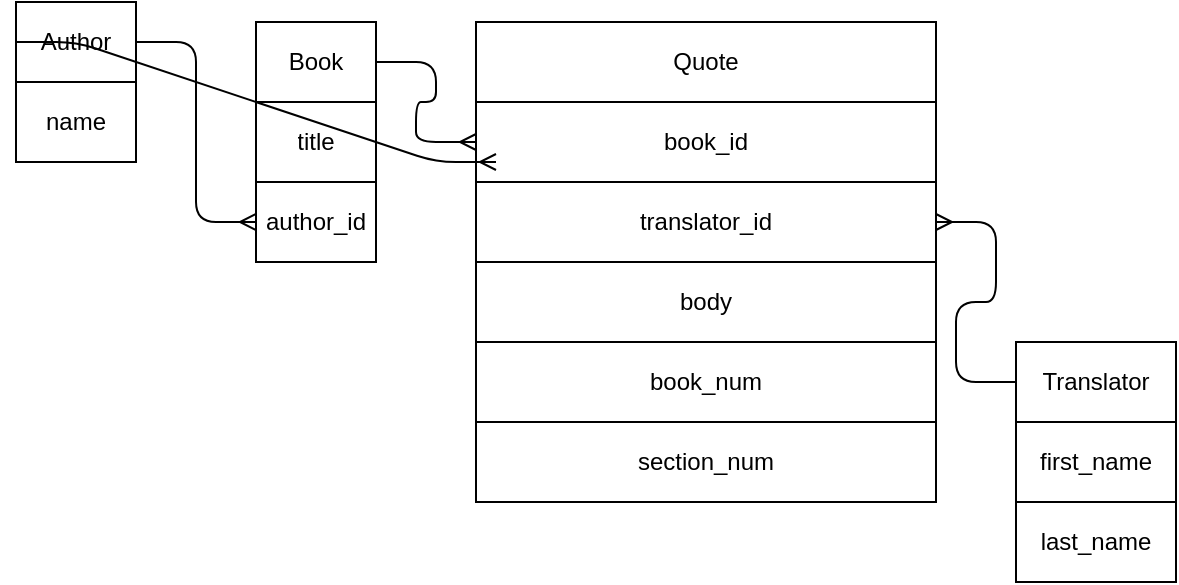 <mxfile>
    <diagram id="m_44P9FghL8lPJod8fdY" name="Page-1">
        <mxGraphModel dx="567" dy="188" grid="1" gridSize="10" guides="1" tooltips="1" connect="1" arrows="1" fold="1" page="1" pageScale="1" pageWidth="850" pageHeight="1100" math="0" shadow="0">
            <root>
                <mxCell id="0"/>
                <mxCell id="1" parent="0"/>
                <mxCell id="2" value="" style="shape=table;startSize=0;container=1;collapsible=0;childLayout=tableLayout;" vertex="1" parent="1">
                    <mxGeometry x="490" y="60" width="230" height="240" as="geometry"/>
                </mxCell>
                <mxCell id="3" value="" style="shape=partialRectangle;collapsible=0;dropTarget=0;pointerEvents=0;fillColor=none;top=0;left=0;bottom=0;right=0;points=[[0,0.5],[1,0.5]];portConstraint=eastwest;" vertex="1" parent="2">
                    <mxGeometry width="230" height="40" as="geometry"/>
                </mxCell>
                <mxCell id="4" value="Quote" style="shape=partialRectangle;html=1;whiteSpace=wrap;connectable=0;overflow=hidden;fillColor=none;top=0;left=0;bottom=0;right=0;" vertex="1" parent="3">
                    <mxGeometry width="230" height="40" as="geometry"/>
                </mxCell>
                <mxCell id="7" value="" style="shape=partialRectangle;collapsible=0;dropTarget=0;pointerEvents=0;fillColor=none;top=0;left=0;bottom=0;right=0;points=[[0,0.5],[1,0.5]];portConstraint=eastwest;" vertex="1" parent="2">
                    <mxGeometry y="40" width="230" height="40" as="geometry"/>
                </mxCell>
                <mxCell id="8" value="book_id" style="shape=partialRectangle;html=1;whiteSpace=wrap;connectable=0;overflow=hidden;fillColor=none;top=0;left=0;bottom=0;right=0;" vertex="1" parent="7">
                    <mxGeometry width="230" height="40" as="geometry"/>
                </mxCell>
                <mxCell id="45" style="shape=partialRectangle;collapsible=0;dropTarget=0;pointerEvents=0;fillColor=none;top=0;left=0;bottom=0;right=0;points=[[0,0.5],[1,0.5]];portConstraint=eastwest;" vertex="1" parent="2">
                    <mxGeometry y="80" width="230" height="40" as="geometry"/>
                </mxCell>
                <mxCell id="46" value="translator_id" style="shape=partialRectangle;html=1;whiteSpace=wrap;connectable=0;overflow=hidden;fillColor=none;top=0;left=0;bottom=0;right=0;" vertex="1" parent="45">
                    <mxGeometry width="230" height="40" as="geometry"/>
                </mxCell>
                <mxCell id="11" value="" style="shape=partialRectangle;collapsible=0;dropTarget=0;pointerEvents=0;fillColor=none;top=0;left=0;bottom=0;right=0;points=[[0,0.5],[1,0.5]];portConstraint=eastwest;" vertex="1" parent="2">
                    <mxGeometry y="120" width="230" height="40" as="geometry"/>
                </mxCell>
                <mxCell id="12" value="body" style="shape=partialRectangle;html=1;whiteSpace=wrap;connectable=0;overflow=hidden;fillColor=none;top=0;left=0;bottom=0;right=0;" vertex="1" parent="11">
                    <mxGeometry width="230" height="40" as="geometry"/>
                </mxCell>
                <mxCell id="13" value="" style="shape=partialRectangle;collapsible=0;dropTarget=0;pointerEvents=0;fillColor=none;top=0;left=0;bottom=0;right=0;points=[[0,0.5],[1,0.5]];portConstraint=eastwest;" vertex="1" parent="2">
                    <mxGeometry y="160" width="230" height="40" as="geometry"/>
                </mxCell>
                <mxCell id="14" value="book_num" style="shape=partialRectangle;html=1;whiteSpace=wrap;connectable=0;overflow=hidden;fillColor=none;top=0;left=0;bottom=0;right=0;" vertex="1" parent="13">
                    <mxGeometry width="230" height="40" as="geometry"/>
                </mxCell>
                <mxCell id="15" value="" style="shape=partialRectangle;collapsible=0;dropTarget=0;pointerEvents=0;fillColor=none;top=0;left=0;bottom=0;right=0;points=[[0,0.5],[1,0.5]];portConstraint=eastwest;" vertex="1" parent="2">
                    <mxGeometry y="200" width="230" height="40" as="geometry"/>
                </mxCell>
                <mxCell id="16" value="section_num" style="shape=partialRectangle;html=1;whiteSpace=wrap;connectable=0;overflow=hidden;fillColor=none;top=0;left=0;bottom=0;right=0;" vertex="1" parent="15">
                    <mxGeometry width="230" height="40" as="geometry"/>
                </mxCell>
                <mxCell id="18" value="" style="shape=table;startSize=0;container=1;collapsible=0;childLayout=tableLayout;" vertex="1" parent="1">
                    <mxGeometry x="260" y="50" width="60" height="80" as="geometry"/>
                </mxCell>
                <mxCell id="19" value="" style="shape=partialRectangle;collapsible=0;dropTarget=0;pointerEvents=0;fillColor=none;top=0;left=0;bottom=0;right=0;points=[[0,0.5],[1,0.5]];portConstraint=eastwest;" vertex="1" parent="18">
                    <mxGeometry width="60" height="40" as="geometry"/>
                </mxCell>
                <mxCell id="20" value="Author" style="shape=partialRectangle;html=1;whiteSpace=wrap;connectable=0;overflow=hidden;fillColor=none;top=0;left=0;bottom=0;right=0;" vertex="1" parent="19">
                    <mxGeometry width="60" height="40" as="geometry"/>
                </mxCell>
                <mxCell id="21" value="" style="shape=partialRectangle;collapsible=0;dropTarget=0;pointerEvents=0;fillColor=none;top=0;left=0;bottom=0;right=0;points=[[0,0.5],[1,0.5]];portConstraint=eastwest;" vertex="1" parent="18">
                    <mxGeometry y="40" width="60" height="40" as="geometry"/>
                </mxCell>
                <mxCell id="22" value="name" style="shape=partialRectangle;html=1;whiteSpace=wrap;connectable=0;overflow=hidden;fillColor=none;top=0;left=0;bottom=0;right=0;" vertex="1" parent="21">
                    <mxGeometry width="60" height="40" as="geometry"/>
                </mxCell>
                <mxCell id="23" value="" style="shape=table;startSize=0;container=1;collapsible=0;childLayout=tableLayout;" vertex="1" parent="1">
                    <mxGeometry x="380" y="60" width="60" height="120" as="geometry"/>
                </mxCell>
                <mxCell id="24" value="" style="shape=partialRectangle;collapsible=0;dropTarget=0;pointerEvents=0;fillColor=none;top=0;left=0;bottom=0;right=0;points=[[0,0.5],[1,0.5]];portConstraint=eastwest;" vertex="1" parent="23">
                    <mxGeometry width="60" height="40" as="geometry"/>
                </mxCell>
                <mxCell id="25" value="Book" style="shape=partialRectangle;html=1;whiteSpace=wrap;connectable=0;overflow=hidden;fillColor=none;top=0;left=0;bottom=0;right=0;" vertex="1" parent="24">
                    <mxGeometry width="60" height="40" as="geometry"/>
                </mxCell>
                <mxCell id="26" value="" style="shape=partialRectangle;collapsible=0;dropTarget=0;pointerEvents=0;fillColor=none;top=0;left=0;bottom=0;right=0;points=[[0,0.5],[1,0.5]];portConstraint=eastwest;" vertex="1" parent="23">
                    <mxGeometry y="40" width="60" height="40" as="geometry"/>
                </mxCell>
                <mxCell id="27" value="title" style="shape=partialRectangle;html=1;whiteSpace=wrap;connectable=0;overflow=hidden;fillColor=none;top=0;left=0;bottom=0;right=0;" vertex="1" parent="26">
                    <mxGeometry width="60" height="40" as="geometry"/>
                </mxCell>
                <mxCell id="54" style="shape=partialRectangle;collapsible=0;dropTarget=0;pointerEvents=0;fillColor=none;top=0;left=0;bottom=0;right=0;points=[[0,0.5],[1,0.5]];portConstraint=eastwest;" vertex="1" parent="23">
                    <mxGeometry y="80" width="60" height="40" as="geometry"/>
                </mxCell>
                <mxCell id="55" value="author_id" style="shape=partialRectangle;html=1;whiteSpace=wrap;connectable=0;overflow=hidden;fillColor=none;top=0;left=0;bottom=0;right=0;" vertex="1" parent="54">
                    <mxGeometry width="60" height="40" as="geometry"/>
                </mxCell>
                <mxCell id="28" value="" style="shape=table;startSize=0;container=1;collapsible=0;childLayout=tableLayout;" vertex="1" parent="1">
                    <mxGeometry x="760" y="220" width="80" height="120" as="geometry"/>
                </mxCell>
                <mxCell id="29" value="" style="shape=partialRectangle;collapsible=0;dropTarget=0;pointerEvents=0;fillColor=none;top=0;left=0;bottom=0;right=0;points=[[0,0.5],[1,0.5]];portConstraint=eastwest;" vertex="1" parent="28">
                    <mxGeometry width="80" height="40" as="geometry"/>
                </mxCell>
                <mxCell id="30" value="Translator" style="shape=partialRectangle;html=1;whiteSpace=wrap;connectable=0;overflow=hidden;fillColor=none;top=0;left=0;bottom=0;right=0;" vertex="1" parent="29">
                    <mxGeometry width="80" height="40" as="geometry"/>
                </mxCell>
                <mxCell id="31" value="" style="shape=partialRectangle;collapsible=0;dropTarget=0;pointerEvents=0;fillColor=none;top=0;left=0;bottom=0;right=0;points=[[0,0.5],[1,0.5]];portConstraint=eastwest;" vertex="1" parent="28">
                    <mxGeometry y="40" width="80" height="40" as="geometry"/>
                </mxCell>
                <mxCell id="32" value="first_name" style="shape=partialRectangle;html=1;whiteSpace=wrap;connectable=0;overflow=hidden;fillColor=none;top=0;left=0;bottom=0;right=0;" vertex="1" parent="31">
                    <mxGeometry width="80" height="40" as="geometry"/>
                </mxCell>
                <mxCell id="41" style="shape=partialRectangle;collapsible=0;dropTarget=0;pointerEvents=0;fillColor=none;top=0;left=0;bottom=0;right=0;points=[[0,0.5],[1,0.5]];portConstraint=eastwest;" vertex="1" parent="28">
                    <mxGeometry y="80" width="80" height="40" as="geometry"/>
                </mxCell>
                <mxCell id="42" value="last_name" style="shape=partialRectangle;html=1;whiteSpace=wrap;connectable=0;overflow=hidden;fillColor=none;top=0;left=0;bottom=0;right=0;" vertex="1" parent="41">
                    <mxGeometry width="80" height="40" as="geometry"/>
                </mxCell>
                <mxCell id="43" value="" style="edgeStyle=entityRelationEdgeStyle;fontSize=12;html=1;endArrow=ERmany;exitX=1;exitY=0.5;exitDx=0;exitDy=0;entryX=0;entryY=0.5;entryDx=0;entryDy=0;" edge="1" parent="1" source="24" target="7">
                    <mxGeometry width="100" height="100" relative="1" as="geometry">
                        <mxPoint x="560" y="240" as="sourcePoint"/>
                        <mxPoint x="490" y="80" as="targetPoint"/>
                    </mxGeometry>
                </mxCell>
                <mxCell id="44" value="" style="edgeStyle=entityRelationEdgeStyle;fontSize=12;html=1;endArrow=ERmany;exitX=0;exitY=0.5;exitDx=0;exitDy=0;entryX=1;entryY=0.5;entryDx=0;entryDy=0;" edge="1" parent="1" source="19" target="37">
                    <mxGeometry width="100" height="100" relative="1" as="geometry">
                        <mxPoint x="430" y="120" as="sourcePoint"/>
                        <mxPoint x="500" y="130" as="targetPoint"/>
                    </mxGeometry>
                </mxCell>
                <mxCell id="48" value="" style="edgeStyle=entityRelationEdgeStyle;fontSize=12;html=1;endArrow=ERmany;exitX=0;exitY=0.5;exitDx=0;exitDy=0;entryX=1;entryY=0.5;entryDx=0;entryDy=0;" edge="1" parent="1" source="29" target="45">
                    <mxGeometry width="100" height="100" relative="1" as="geometry">
                        <mxPoint x="790" y="80" as="sourcePoint"/>
                        <mxPoint x="730" y="170" as="targetPoint"/>
                    </mxGeometry>
                </mxCell>
                <mxCell id="56" value="" style="edgeStyle=entityRelationEdgeStyle;fontSize=12;html=1;endArrow=ERmany;exitX=1;exitY=0.5;exitDx=0;exitDy=0;entryX=0;entryY=0.5;entryDx=0;entryDy=0;" edge="1" parent="1" source="19" target="54">
                    <mxGeometry width="100" height="100" relative="1" as="geometry">
                        <mxPoint x="450" y="90" as="sourcePoint"/>
                        <mxPoint x="500" y="130" as="targetPoint"/>
                    </mxGeometry>
                </mxCell>
            </root>
        </mxGraphModel>
    </diagram>
</mxfile>